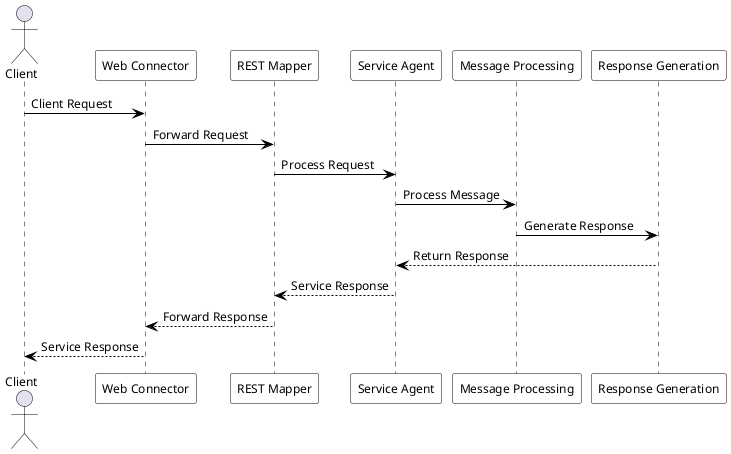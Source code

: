 @startuml

' Styling
skinparam monochrome false
skinparam shadowing false
skinparam defaultFontName Arial
skinparam defaultFontSize 12
skinparam sequence {
    ArrowColor Black
    ActorBorderColor Black
    LifeLineBorderColor Black
    ParticipantBorderColor Black
    ParticipantBackgroundColor White
    ParticipantFontColor Black
}

' Participants
actor "Client" as Client
participant "Web Connector" as WebConnector
participant "REST Mapper" as RESTMapper
participant "Service Agent" as ServiceAgent
participant "Message Processing" as MsgProcessing
participant "Response Generation" as RespGeneration

' Sequence Flow
Client -> WebConnector: Client Request
WebConnector -> RESTMapper: Forward Request
RESTMapper -> ServiceAgent: Process Request
ServiceAgent -> MsgProcessing: Process Message
MsgProcessing -> RespGeneration: Generate Response
RespGeneration --> ServiceAgent: Return Response
ServiceAgent --> RESTMapper: Service Response
RESTMapper --> WebConnector: Forward Response
WebConnector --> Client: Service Response

@enduml